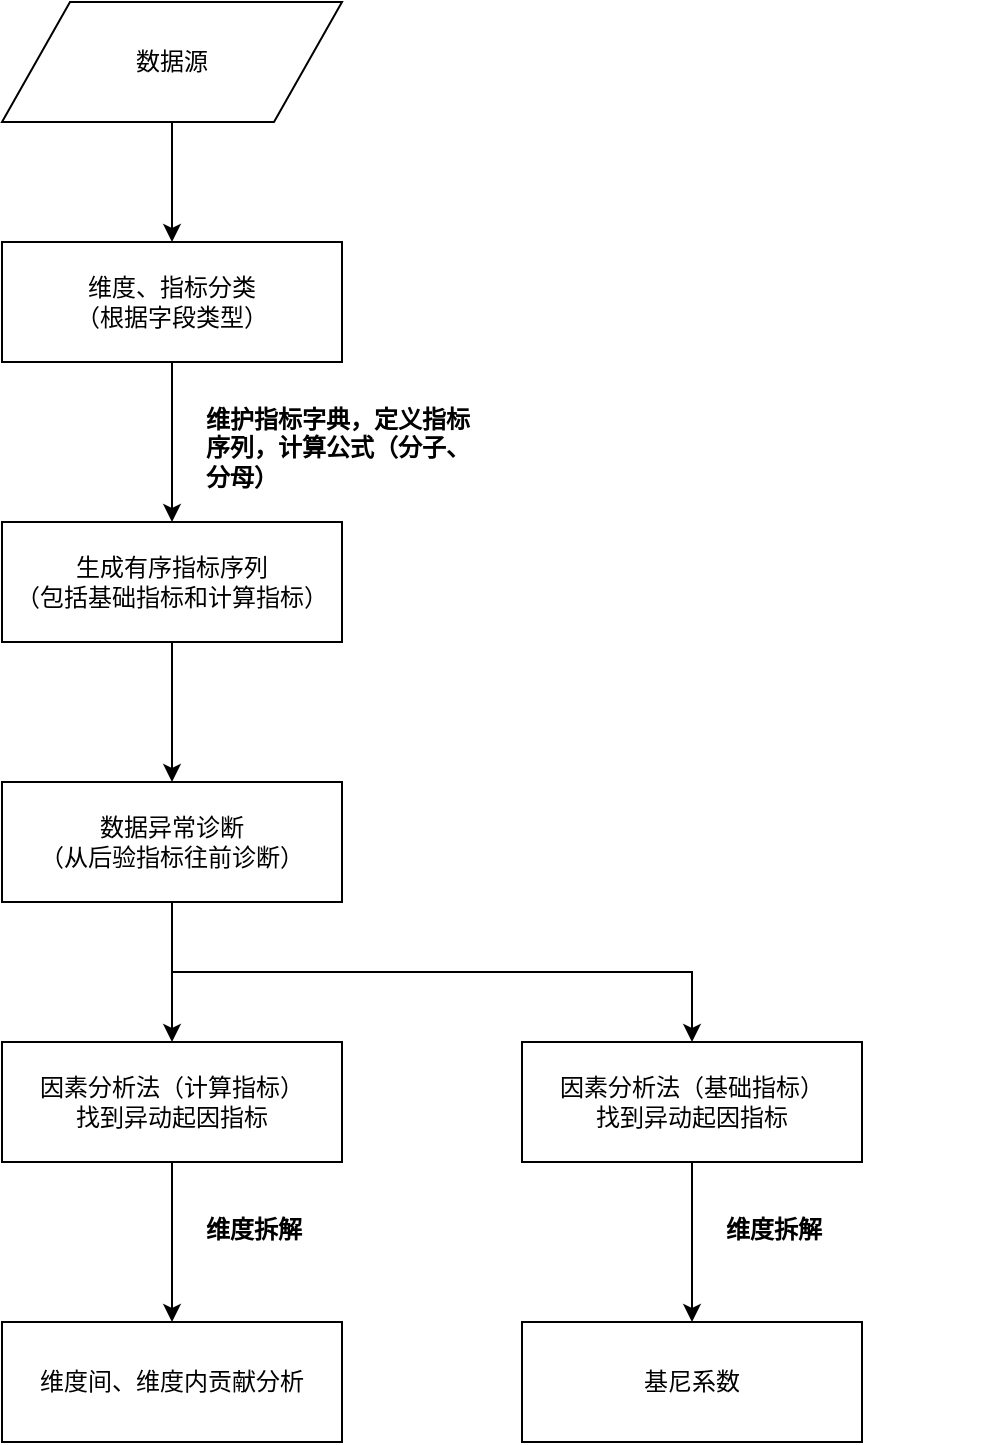 <mxfile version="12.2.4" pages="1"><diagram id="ZTr2qAFc9FvFMdPtp9Cv" name="Page-1"><mxGraphModel dx="1371" dy="1051" grid="1" gridSize="10" guides="1" tooltips="1" connect="1" arrows="1" fold="1" page="1" pageScale="1" pageWidth="1600" pageHeight="900" math="0" shadow="0"><root><mxCell id="0"/><mxCell id="1" parent="0"/><mxCell id="8" style="edgeStyle=orthogonalEdgeStyle;rounded=0;orthogonalLoop=1;jettySize=auto;html=1;exitX=0.5;exitY=1;exitDx=0;exitDy=0;entryX=0.5;entryY=0;entryDx=0;entryDy=0;" parent="1" source="2" target="3" edge="1"><mxGeometry relative="1" as="geometry"/></mxCell><mxCell id="2" value="数据源" style="shape=parallelogram;perimeter=parallelogramPerimeter;whiteSpace=wrap;html=1;" parent="1" vertex="1"><mxGeometry x="160" y="90" width="170" height="60" as="geometry"/></mxCell><mxCell id="6" style="edgeStyle=orthogonalEdgeStyle;rounded=0;orthogonalLoop=1;jettySize=auto;html=1;exitX=0.5;exitY=1;exitDx=0;exitDy=0;entryX=0.5;entryY=0;entryDx=0;entryDy=0;" parent="1" source="3" target="5" edge="1"><mxGeometry relative="1" as="geometry"/></mxCell><mxCell id="3" value="维度、指标分类&lt;br&gt;（根据字段类型）" style="rounded=0;whiteSpace=wrap;html=1;" parent="1" vertex="1"><mxGeometry x="160" y="210" width="170" height="60" as="geometry"/></mxCell><mxCell id="11" style="edgeStyle=orthogonalEdgeStyle;rounded=0;orthogonalLoop=1;jettySize=auto;html=1;exitX=0.5;exitY=1;exitDx=0;exitDy=0;entryX=0.5;entryY=0;entryDx=0;entryDy=0;" parent="1" source="4" target="10" edge="1"><mxGeometry relative="1" as="geometry"/></mxCell><mxCell id="4" value="因素分析法（计算指标）&lt;br&gt;找到异动起因指标" style="rounded=0;whiteSpace=wrap;html=1;" parent="1" vertex="1"><mxGeometry x="160" y="610" width="170" height="60" as="geometry"/></mxCell><mxCell id="23" style="edgeStyle=orthogonalEdgeStyle;rounded=0;orthogonalLoop=1;jettySize=auto;html=1;exitX=0.5;exitY=1;exitDx=0;exitDy=0;" parent="1" source="5" target="20" edge="1"><mxGeometry relative="1" as="geometry"/></mxCell><mxCell id="5" value="生成有序指标序列&lt;br&gt;（包括基础指标和计算指标）" style="rounded=0;whiteSpace=wrap;html=1;" parent="1" vertex="1"><mxGeometry x="160" y="350" width="170" height="60" as="geometry"/></mxCell><mxCell id="7" value="维护指标字典，定义指标序列，计算公式（分子、分母）" style="text;html=1;strokeColor=none;fillColor=none;align=left;verticalAlign=top;whiteSpace=wrap;rounded=0;fontStyle=1" parent="1" vertex="1"><mxGeometry x="260" y="285" width="140" height="50" as="geometry"/></mxCell><mxCell id="10" value="维度间、维度内贡献分析" style="rounded=0;whiteSpace=wrap;html=1;" parent="1" vertex="1"><mxGeometry x="160" y="750" width="170" height="60" as="geometry"/></mxCell><mxCell id="12" value="维度拆解" style="text;html=1;strokeColor=none;fillColor=none;align=left;verticalAlign=top;whiteSpace=wrap;rounded=0;fontStyle=1" parent="1" vertex="1"><mxGeometry x="260" y="690" width="140" height="50" as="geometry"/></mxCell><mxCell id="18" style="edgeStyle=orthogonalEdgeStyle;rounded=0;orthogonalLoop=1;jettySize=auto;html=1;exitX=0.5;exitY=1;exitDx=0;exitDy=0;" parent="1" source="13" target="16" edge="1"><mxGeometry relative="1" as="geometry"/></mxCell><mxCell id="13" value="因素分析法（基础指标）&lt;br&gt;找到异动起因指标" style="rounded=0;whiteSpace=wrap;html=1;" parent="1" vertex="1"><mxGeometry x="420" y="610" width="170" height="60" as="geometry"/></mxCell><mxCell id="16" value="基尼系数" style="rounded=0;whiteSpace=wrap;html=1;" parent="1" vertex="1"><mxGeometry x="420" y="750" width="170" height="60" as="geometry"/></mxCell><mxCell id="19" value="维度拆解" style="text;html=1;strokeColor=none;fillColor=none;align=left;verticalAlign=top;whiteSpace=wrap;rounded=0;fontStyle=1" parent="1" vertex="1"><mxGeometry x="520" y="690" width="140" height="50" as="geometry"/></mxCell><mxCell id="24" style="edgeStyle=orthogonalEdgeStyle;rounded=0;orthogonalLoop=1;jettySize=auto;html=1;exitX=0.5;exitY=1;exitDx=0;exitDy=0;entryX=0.5;entryY=0;entryDx=0;entryDy=0;" parent="1" source="20" target="4" edge="1"><mxGeometry relative="1" as="geometry"/></mxCell><mxCell id="25" style="edgeStyle=orthogonalEdgeStyle;rounded=0;orthogonalLoop=1;jettySize=auto;html=1;exitX=0.5;exitY=1;exitDx=0;exitDy=0;entryX=0.5;entryY=0;entryDx=0;entryDy=0;" parent="1" source="20" target="13" edge="1"><mxGeometry relative="1" as="geometry"/></mxCell><mxCell id="20" value="数据异常诊断&lt;br&gt;（从后验指标往前诊断）" style="rounded=0;whiteSpace=wrap;html=1;" parent="1" vertex="1"><mxGeometry x="160" y="480" width="170" height="60" as="geometry"/></mxCell></root></mxGraphModel></diagram></mxfile>